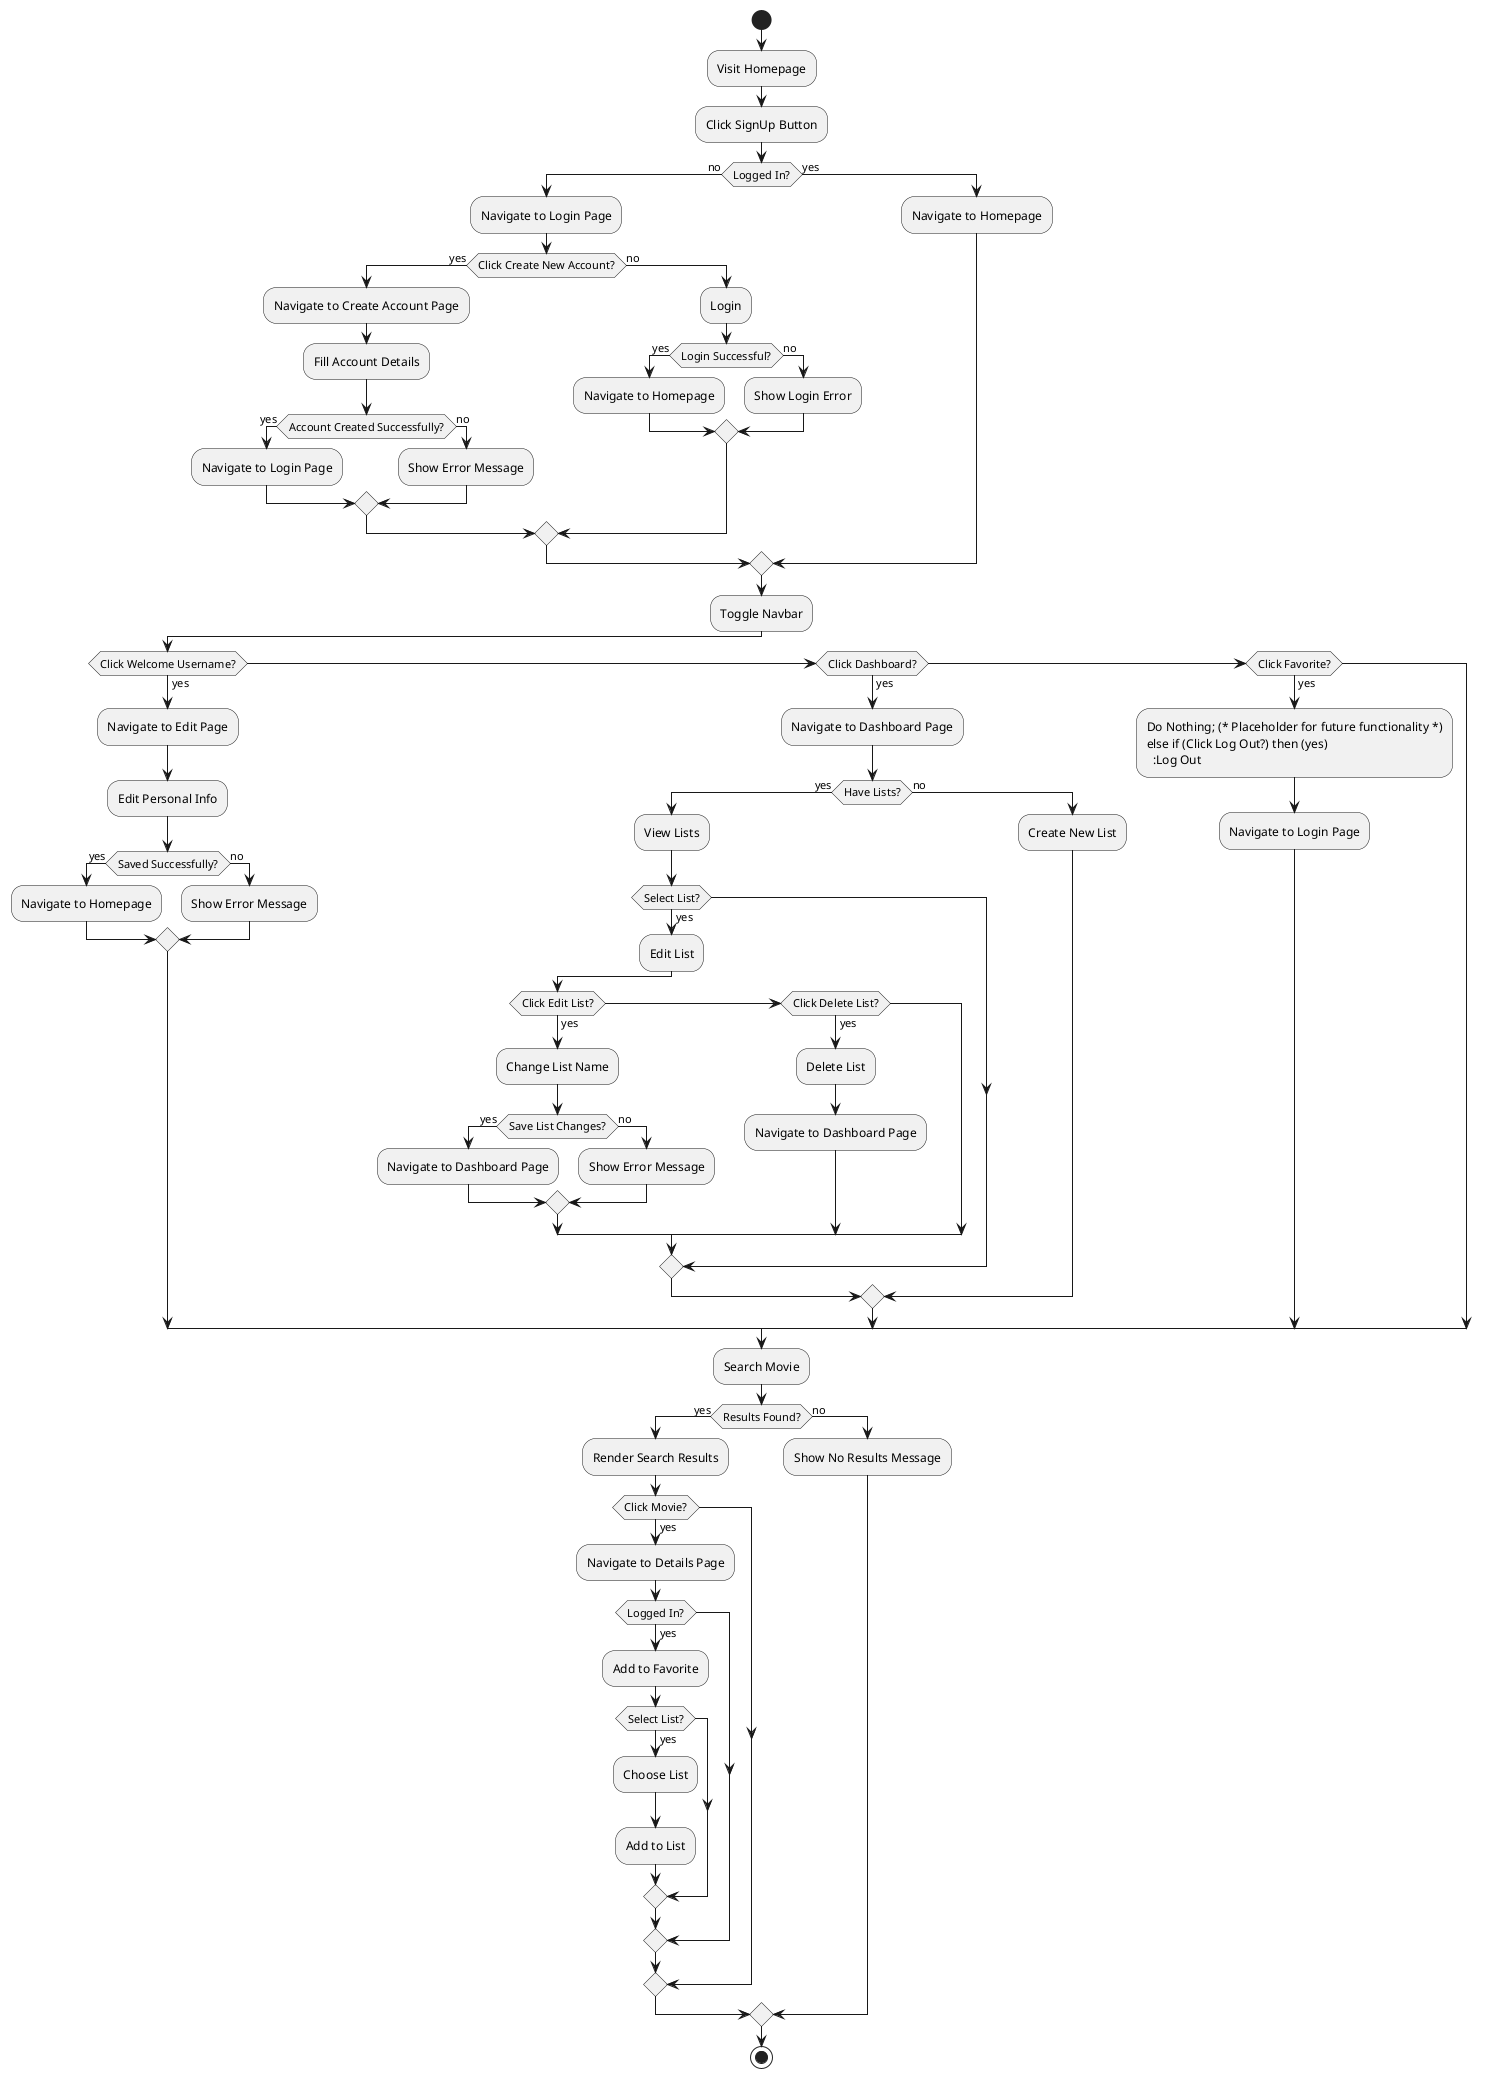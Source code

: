 @startuml
|Customer|
start
:Visit Homepage;
:Click SignUp Button;
if (Logged In?) then (no)
  :Navigate to Login Page;
  if (Click Create New Account?) then (yes)
    :Navigate to Create Account Page;
    :Fill Account Details;
    if (Account Created Successfully?) then (yes)
      :Navigate to Login Page;
    else (no)
      :Show Error Message;
    endif
  else (no)
    :Login;
    if (Login Successful?) then (yes)
      :Navigate to Homepage;
    else (no)
      :Show Login Error;
    endif
  endif
else (yes)
  :Navigate to Homepage;
endif

:Toggle Navbar;
|Customer|
if (Click Welcome Username?) then (yes)
  :Navigate to Edit Page;
  :Edit Personal Info;
  if (Saved Successfully?) then (yes)
    :Navigate to Homepage;
  else (no)
    :Show Error Message;
  endif
else if (Click Dashboard?) then (yes)
  :Navigate to Dashboard Page;
  if (Have Lists?) then (yes)
    :View Lists;
    if (Select List?) then (yes)
      |Customer|
      :Edit List;
      if (Click Edit List?) then (yes)
        :Change List Name;
        if (Save List Changes?) then (yes)
          |Customer|
          :Navigate to Dashboard Page;
        else (no)
          :Show Error Message;
        endif
      else if (Click Delete List?) then (yes)
        :Delete List;
        :Navigate to Dashboard Page;
      endif
    endif
  else (no)
    :Create New List;
  endif
else if (Click Favorite?) then (yes)
  :Do Nothing; (* Placeholder for future functionality *)
else if (Click Log Out?) then (yes)
  :Log Out;
  :Navigate to Login Page;
endif

:Search Movie;
if (Results Found?) then (yes)
  :Render Search Results;
  if (Click Movie?) then (yes)
    :Navigate to Details Page;
    if (Logged In?) then (yes)
      |Customer|
      :Add to Favorite;
      if (Select List?) then (yes)
        |Customer|
        :Choose List;
        :Add to List;
      endif
    endif
  endif
else (no)
  :Show No Results Message;
endif

|Customer|
stop
@enduml

